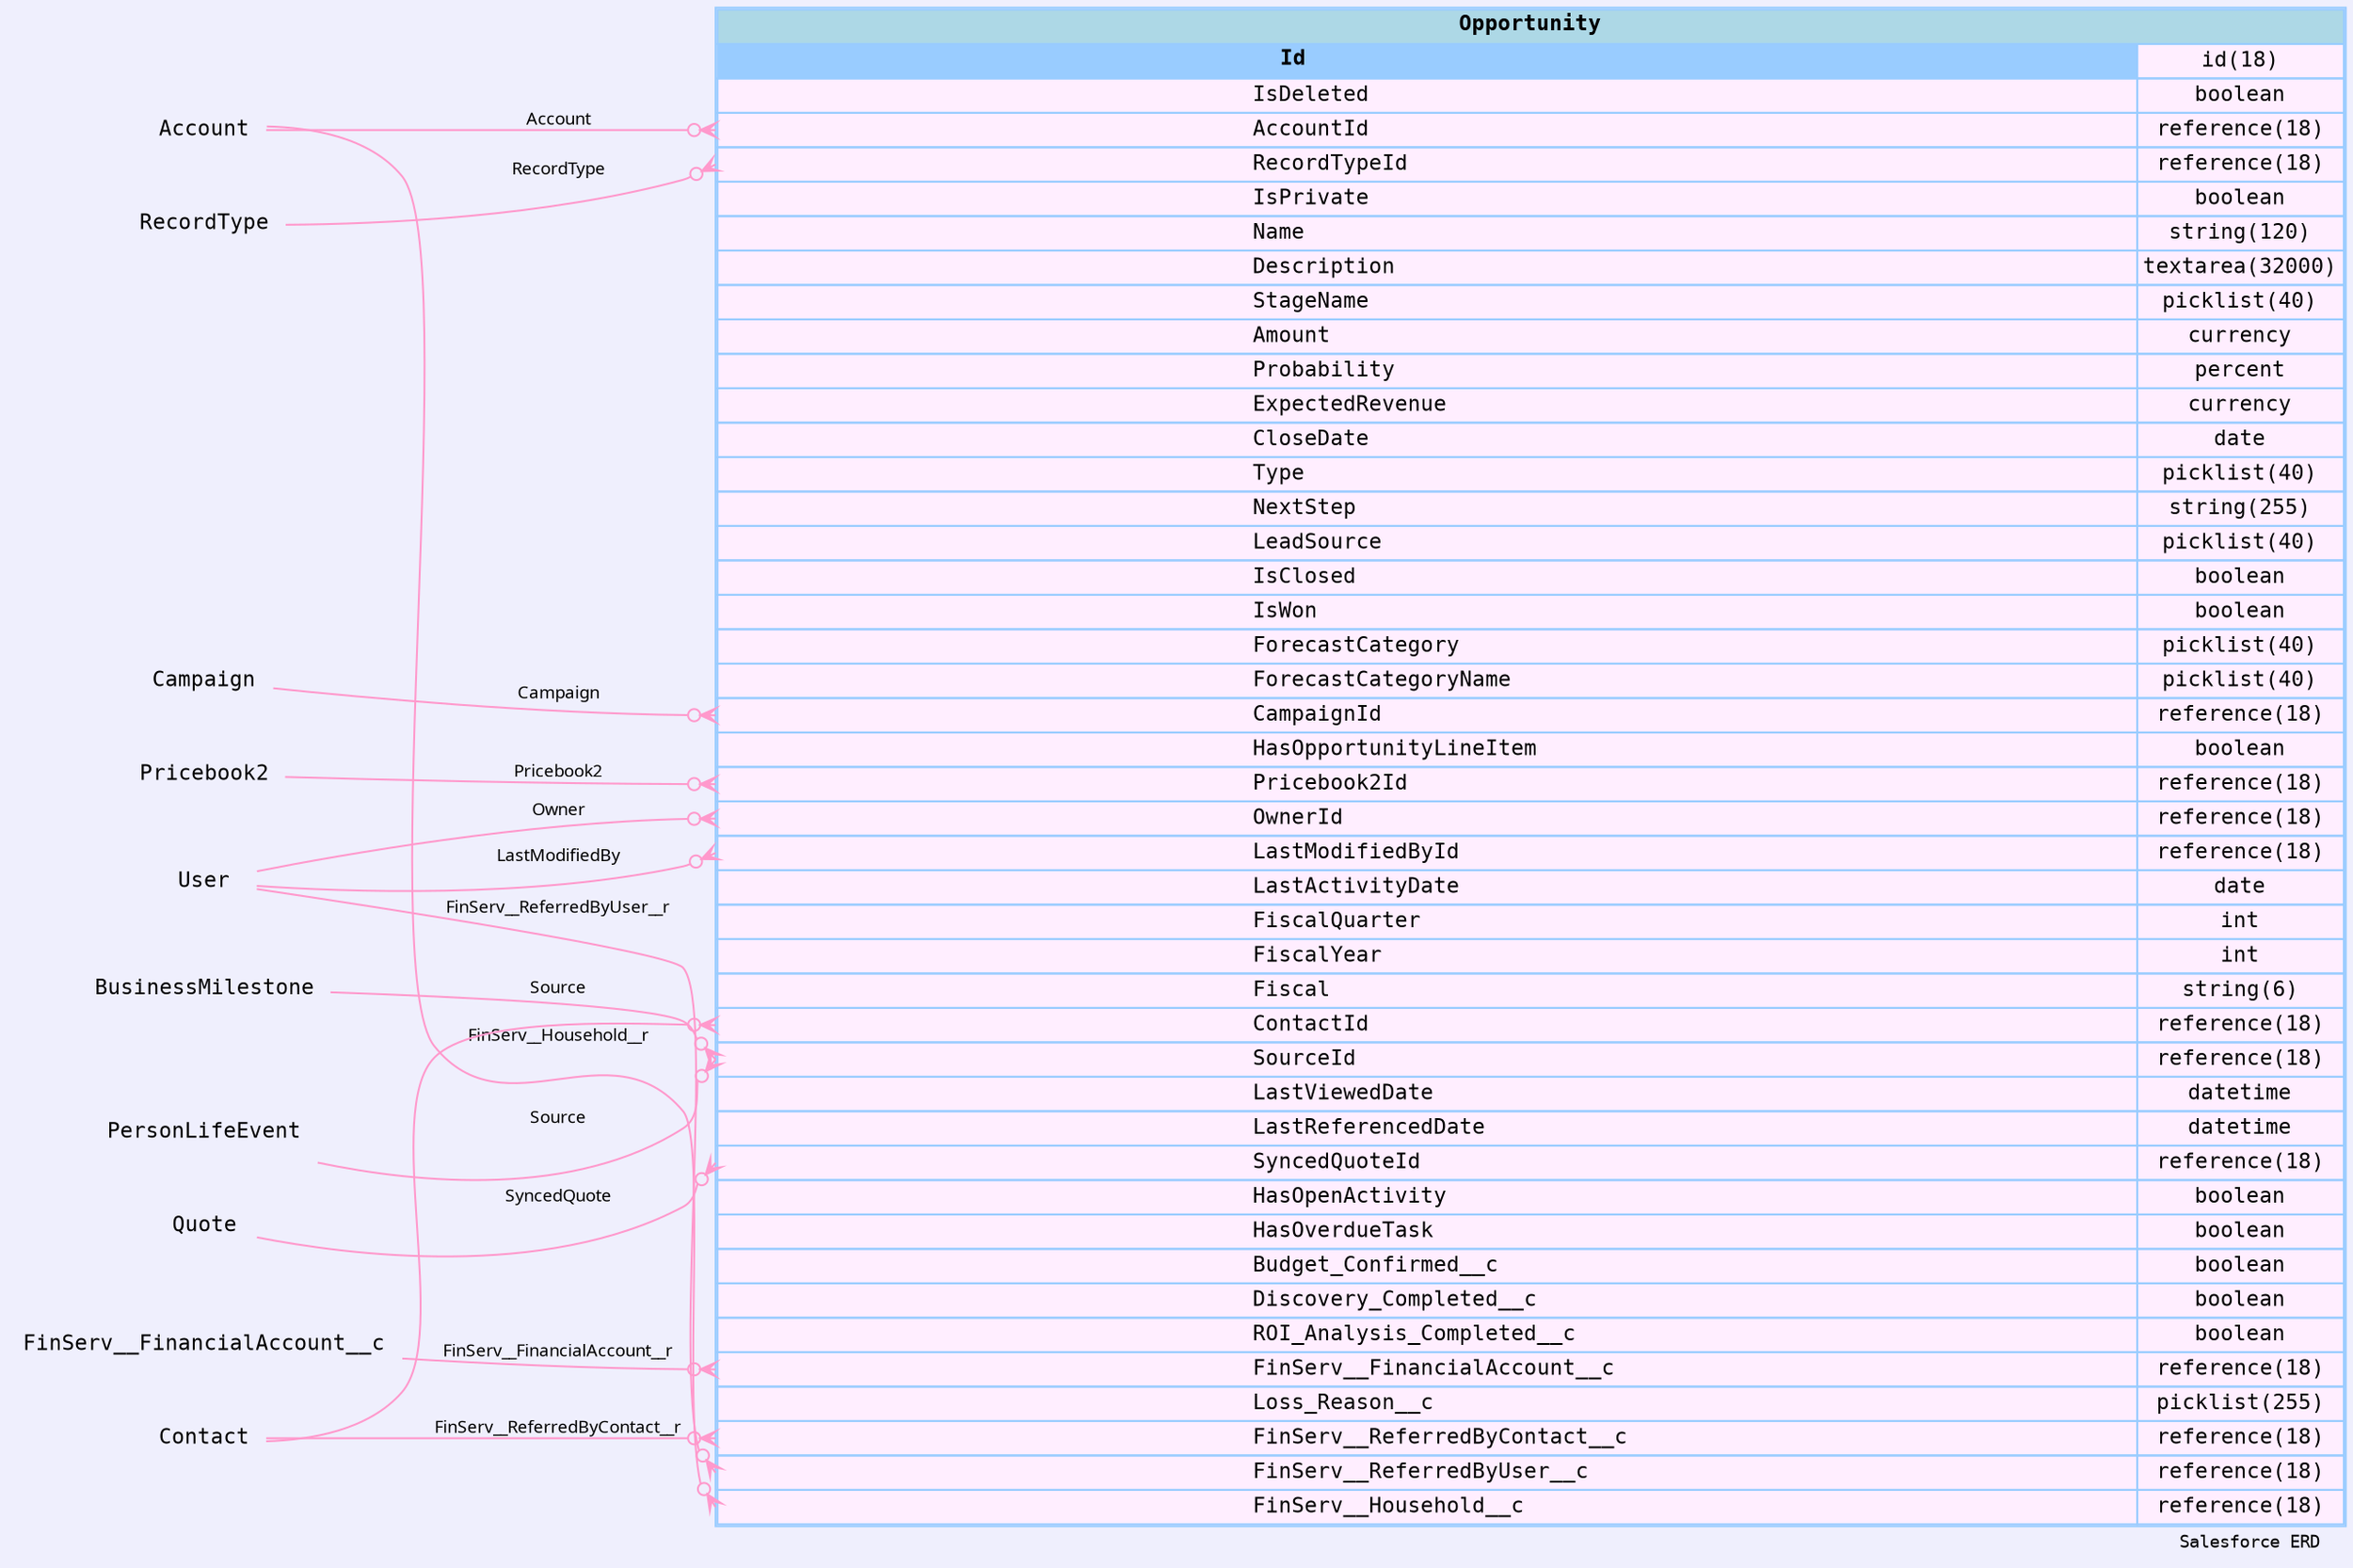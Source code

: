 
        digraph "Salesforce+ ERD" {  
            graph [  
              rankdir="RL"  
              bgcolor="#efeffd"  
              label="Salesforce ERD "  
              labeljust="r"  
              nodesep="0.18"  
              ranksep="0.46"        
              fontname="Courier"  
              fontsize="9"  
            ];  
            node [  
              fontname="Courier"  
              fontsize="11"  
              shape="plaintext"  
              color="#99ccff"  
            ];  
            edge [ arrowsize="0.8"   ];
        
            Opportunity [shape=none, margin=0, label=<
                <table border="1" cellborder="1" cellspacing="0" bgcolor="#ffeeff" >   
                  <tr><td colspan="3" bgcolor="lightblue"><b>Opportunity</b></td></tr>
             <tr>
                                        <td  bgcolor="#99ccff" port="Id" align="left">
                                           <b>Id</b>
                                        </td><td>id(18)</td></tr> <tr>
                                         <td port="IsDeleted" align="left">
                                         IsDeleted
                                       </td><td>boolean</td></tr> <tr>
                                         <td port="AccountId" align="left">
                                         AccountId
                                       </td><td>reference(18)</td></tr> <tr>
                                         <td port="RecordTypeId" align="left">
                                         RecordTypeId
                                       </td><td>reference(18)</td></tr> <tr>
                                         <td port="IsPrivate" align="left">
                                         IsPrivate
                                       </td><td>boolean</td></tr> <tr>
                                         <td port="Name" align="left">
                                         Name
                                       </td><td>string(120)</td></tr> <tr>
                                         <td port="Description" align="left">
                                         Description
                                       </td><td>textarea(32000)</td></tr> <tr>
                                         <td port="StageName" align="left">
                                         StageName
                                       </td><td>picklist(40)</td></tr> <tr>
                                         <td port="Amount" align="left">
                                         Amount
                                       </td><td>currency</td></tr> <tr>
                                         <td port="Probability" align="left">
                                         Probability
                                       </td><td>percent</td></tr> <tr>
                                         <td port="ExpectedRevenue" align="left">
                                         ExpectedRevenue
                                       </td><td>currency</td></tr> <tr>
                                         <td port="CloseDate" align="left">
                                         CloseDate
                                       </td><td>date</td></tr> <tr>
                                         <td port="Type" align="left">
                                         Type
                                       </td><td>picklist(40)</td></tr> <tr>
                                         <td port="NextStep" align="left">
                                         NextStep
                                       </td><td>string(255)</td></tr> <tr>
                                         <td port="LeadSource" align="left">
                                         LeadSource
                                       </td><td>picklist(40)</td></tr> <tr>
                                         <td port="IsClosed" align="left">
                                         IsClosed
                                       </td><td>boolean</td></tr> <tr>
                                         <td port="IsWon" align="left">
                                         IsWon
                                       </td><td>boolean</td></tr> <tr>
                                         <td port="ForecastCategory" align="left">
                                         ForecastCategory
                                       </td><td>picklist(40)</td></tr> <tr>
                                         <td port="ForecastCategoryName" align="left">
                                         ForecastCategoryName
                                       </td><td>picklist(40)</td></tr> <tr>
                                         <td port="CampaignId" align="left">
                                         CampaignId
                                       </td><td>reference(18)</td></tr> <tr>
                                         <td port="HasOpportunityLineItem" align="left">
                                         HasOpportunityLineItem
                                       </td><td>boolean</td></tr> <tr>
                                         <td port="Pricebook2Id" align="left">
                                         Pricebook2Id
                                       </td><td>reference(18)</td></tr> <tr>
                                         <td port="OwnerId" align="left">
                                         OwnerId
                                       </td><td>reference(18)</td></tr> <tr>
                                         <td port="LastModifiedById" align="left">
                                         LastModifiedById
                                       </td><td>reference(18)</td></tr> <tr>
                                         <td port="LastActivityDate" align="left">
                                         LastActivityDate
                                       </td><td>date</td></tr> <tr>
                                         <td port="FiscalQuarter" align="left">
                                         FiscalQuarter
                                       </td><td>int</td></tr> <tr>
                                         <td port="FiscalYear" align="left">
                                         FiscalYear
                                       </td><td>int</td></tr> <tr>
                                         <td port="Fiscal" align="left">
                                         Fiscal
                                       </td><td>string(6)</td></tr> <tr>
                                         <td port="ContactId" align="left">
                                         ContactId
                                       </td><td>reference(18)</td></tr> <tr>
                                         <td port="SourceId" align="left">
                                         SourceId
                                       </td><td>reference(18)</td></tr> <tr>
                                         <td port="LastViewedDate" align="left">
                                         LastViewedDate
                                       </td><td>datetime</td></tr> <tr>
                                         <td port="LastReferencedDate" align="left">
                                         LastReferencedDate
                                       </td><td>datetime</td></tr> <tr>
                                         <td port="SyncedQuoteId" align="left">
                                         SyncedQuoteId
                                       </td><td>reference(18)</td></tr> <tr>
                                         <td port="HasOpenActivity" align="left">
                                         HasOpenActivity
                                       </td><td>boolean</td></tr> <tr>
                                         <td port="HasOverdueTask" align="left">
                                         HasOverdueTask
                                       </td><td>boolean</td></tr> <tr>
                                         <td port="Budget_Confirmed__c" align="left">
                                         Budget_Confirmed__c
                                       </td><td>boolean</td></tr> <tr>
                                         <td port="Discovery_Completed__c" align="left">
                                         Discovery_Completed__c
                                       </td><td>boolean</td></tr> <tr>
                                         <td port="ROI_Analysis_Completed__c" align="left">
                                         ROI_Analysis_Completed__c
                                       </td><td>boolean</td></tr> <tr>
                                         <td port="FinServ__FinancialAccount__c" align="left">
                                         FinServ__FinancialAccount__c
                                       </td><td>reference(18)</td></tr> <tr>
                                         <td port="Loss_Reason__c" align="left">
                                         Loss_Reason__c
                                       </td><td>picklist(255)</td></tr> <tr>
                                         <td port="FinServ__ReferredByContact__c" align="left">
                                         FinServ__ReferredByContact__c
                                       </td><td>reference(18)</td></tr> <tr>
                                         <td port="FinServ__ReferredByUser__c" align="left">
                                         FinServ__ReferredByUser__c
                                       </td><td>reference(18)</td></tr> <tr>
                                         <td port="FinServ__Household__c" align="left">
                                         FinServ__Household__c
                                       </td><td>reference(18)</td></tr>            
                </table>
                >
                  URL="#"
                  tooltip=" Opportunity "
                ];
            
                            "Opportunity" : "AccountId": w -> 
                                  "Account" : "Id" 
                                           : e 
                                          [arrowhead=none 
                                           dir=back 
                                           arrowtail=crowodot 
                                           color="#ff99cc"
                                           label="Account"
                                           fontname="Monaco"
                                           fontsize="9"
                                          ];
                      
                            "Opportunity" : "RecordTypeId": w -> 
                                  "RecordType" : "Id" 
                                           : e 
                                          [arrowhead=none 
                                           dir=back 
                                           arrowtail=crowodot 
                                           color="#ff99cc"
                                           label="RecordType"
                                           fontname="Monaco"
                                           fontsize="9"
                                          ];
                      
                            "Opportunity" : "CampaignId": w -> 
                                  "Campaign" : "Id" 
                                           : e 
                                          [arrowhead=none 
                                           dir=back 
                                           arrowtail=crowodot 
                                           color="#ff99cc"
                                           label="Campaign"
                                           fontname="Monaco"
                                           fontsize="9"
                                          ];
                      
                            "Opportunity" : "Pricebook2Id": w -> 
                                  "Pricebook2" : "Id" 
                                           : e 
                                          [arrowhead=none 
                                           dir=back 
                                           arrowtail=crowodot 
                                           color="#ff99cc"
                                           label="Pricebook2"
                                           fontname="Monaco"
                                           fontsize="9"
                                          ];
                      
                            "Opportunity" : "OwnerId": w -> 
                                  "User" : "Id" 
                                           : e 
                                          [arrowhead=none 
                                           dir=back 
                                           arrowtail=crowodot 
                                           color="#ff99cc"
                                           label="Owner"
                                           fontname="Monaco"
                                           fontsize="9"
                                          ];
                      
                            "Opportunity" : "LastModifiedById": w -> 
                                  "User" : "Id" 
                                           : e 
                                          [arrowhead=none 
                                           dir=back 
                                           arrowtail=crowodot 
                                           color="#ff99cc"
                                           label="LastModifiedBy"
                                           fontname="Monaco"
                                           fontsize="9"
                                          ];
                      
                            "Opportunity" : "ContactId": w -> 
                                  "Contact" : "Id" 
                                           : e 
                                          [arrowhead=none 
                                           dir=back 
                                           arrowtail=crowodot 
                                           color="#ff99cc"
                                           label=""
                                           fontname="Monaco"
                                           fontsize="9"
                                          ];
                      
                            "Opportunity" : "SourceId": w -> 
                                  "BusinessMilestone" : "Id" 
                                           : e 
                                          [arrowhead=none 
                                           dir=back 
                                           arrowtail=crowodot 
                                           color="#ff99cc"
                                           label="Source"
                                           fontname="Monaco"
                                           fontsize="9"
                                          ];
                      
                            "Opportunity" : "SourceId": w -> 
                                  "PersonLifeEvent" : "Id" 
                                           : e 
                                          [arrowhead=none 
                                           dir=back 
                                           arrowtail=crowodot 
                                           color="#ff99cc"
                                           label="Source"
                                           fontname="Monaco"
                                           fontsize="9"
                                          ];
                      
                            "Opportunity" : "SyncedQuoteId": w -> 
                                  "Quote" : "Id" 
                                           : e 
                                          [arrowhead=none 
                                           dir=back 
                                           arrowtail=crowodot 
                                           color="#ff99cc"
                                           label="SyncedQuote"
                                           fontname="Monaco"
                                           fontsize="9"
                                          ];
                      
                            "Opportunity" : "FinServ__FinancialAccount__c": w -> 
                                  "FinServ__FinancialAccount__c" : "Id" 
                                           : e 
                                          [arrowhead=none 
                                           dir=back 
                                           arrowtail=crowodot 
                                           color="#ff99cc"
                                           label="FinServ__FinancialAccount__r"
                                           fontname="Monaco"
                                           fontsize="9"
                                          ];
                      
                            "Opportunity" : "FinServ__ReferredByContact__c": w -> 
                                  "Contact" : "Id" 
                                           : e 
                                          [arrowhead=none 
                                           dir=back 
                                           arrowtail=crowodot 
                                           color="#ff99cc"
                                           label="FinServ__ReferredByContact__r"
                                           fontname="Monaco"
                                           fontsize="9"
                                          ];
                      
                            "Opportunity" : "FinServ__ReferredByUser__c": w -> 
                                  "User" : "Id" 
                                           : e 
                                          [arrowhead=none 
                                           dir=back 
                                           arrowtail=crowodot 
                                           color="#ff99cc"
                                           label="FinServ__ReferredByUser__r"
                                           fontname="Monaco"
                                           fontsize="9"
                                          ];
                      
                            "Opportunity" : "FinServ__Household__c": w -> 
                                  "Account" : "Id" 
                                           : e 
                                          [arrowhead=none 
                                           dir=back 
                                           arrowtail=crowodot 
                                           color="#ff99cc"
                                           label="FinServ__Household__r"
                                           fontname="Monaco"
                                           fontsize="9"
                                          ];
                      }